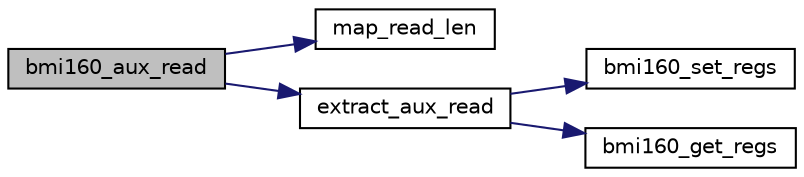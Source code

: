 digraph "bmi160_aux_read"
{
  edge [fontname="Helvetica",fontsize="10",labelfontname="Helvetica",labelfontsize="10"];
  node [fontname="Helvetica",fontsize="10",shape=record];
  rankdir="LR";
  Node1 [label="bmi160_aux_read",height=0.2,width=0.4,color="black", fillcolor="grey75", style="filled", fontcolor="black"];
  Node1 -> Node2 [color="midnightblue",fontsize="10",style="solid",fontname="Helvetica"];
  Node2 [label="map_read_len",height=0.2,width=0.4,color="black", fillcolor="white", style="filled",URL="$bmi160_8c.html#a5ed8ca54fd90a4b2a9ebfe72311e0af7",tooltip="This API maps the actual burst read length set by user. "];
  Node1 -> Node3 [color="midnightblue",fontsize="10",style="solid",fontname="Helvetica"];
  Node3 [label="extract_aux_read",height=0.2,width=0.4,color="black", fillcolor="white", style="filled",URL="$bmi160_8c.html#a7c63c7f5da08c918629812896337223a",tooltip="This API extract the read data from auxiliary sensor. "];
  Node3 -> Node4 [color="midnightblue",fontsize="10",style="solid",fontname="Helvetica"];
  Node4 [label="bmi160_set_regs",height=0.2,width=0.4,color="black", fillcolor="white", style="filled",URL="$bmi160_8c.html#a5bea435582a9fdb2c331f64b61e0d6c5",tooltip="This API writes the given data to the register address of sensor. "];
  Node3 -> Node5 [color="midnightblue",fontsize="10",style="solid",fontname="Helvetica"];
  Node5 [label="bmi160_get_regs",height=0.2,width=0.4,color="black", fillcolor="white", style="filled",URL="$bmi160_8c.html#a9bebc4a575526f49e625a87de9478e04",tooltip="This API reads the data from the given register address of sensor. "];
}
